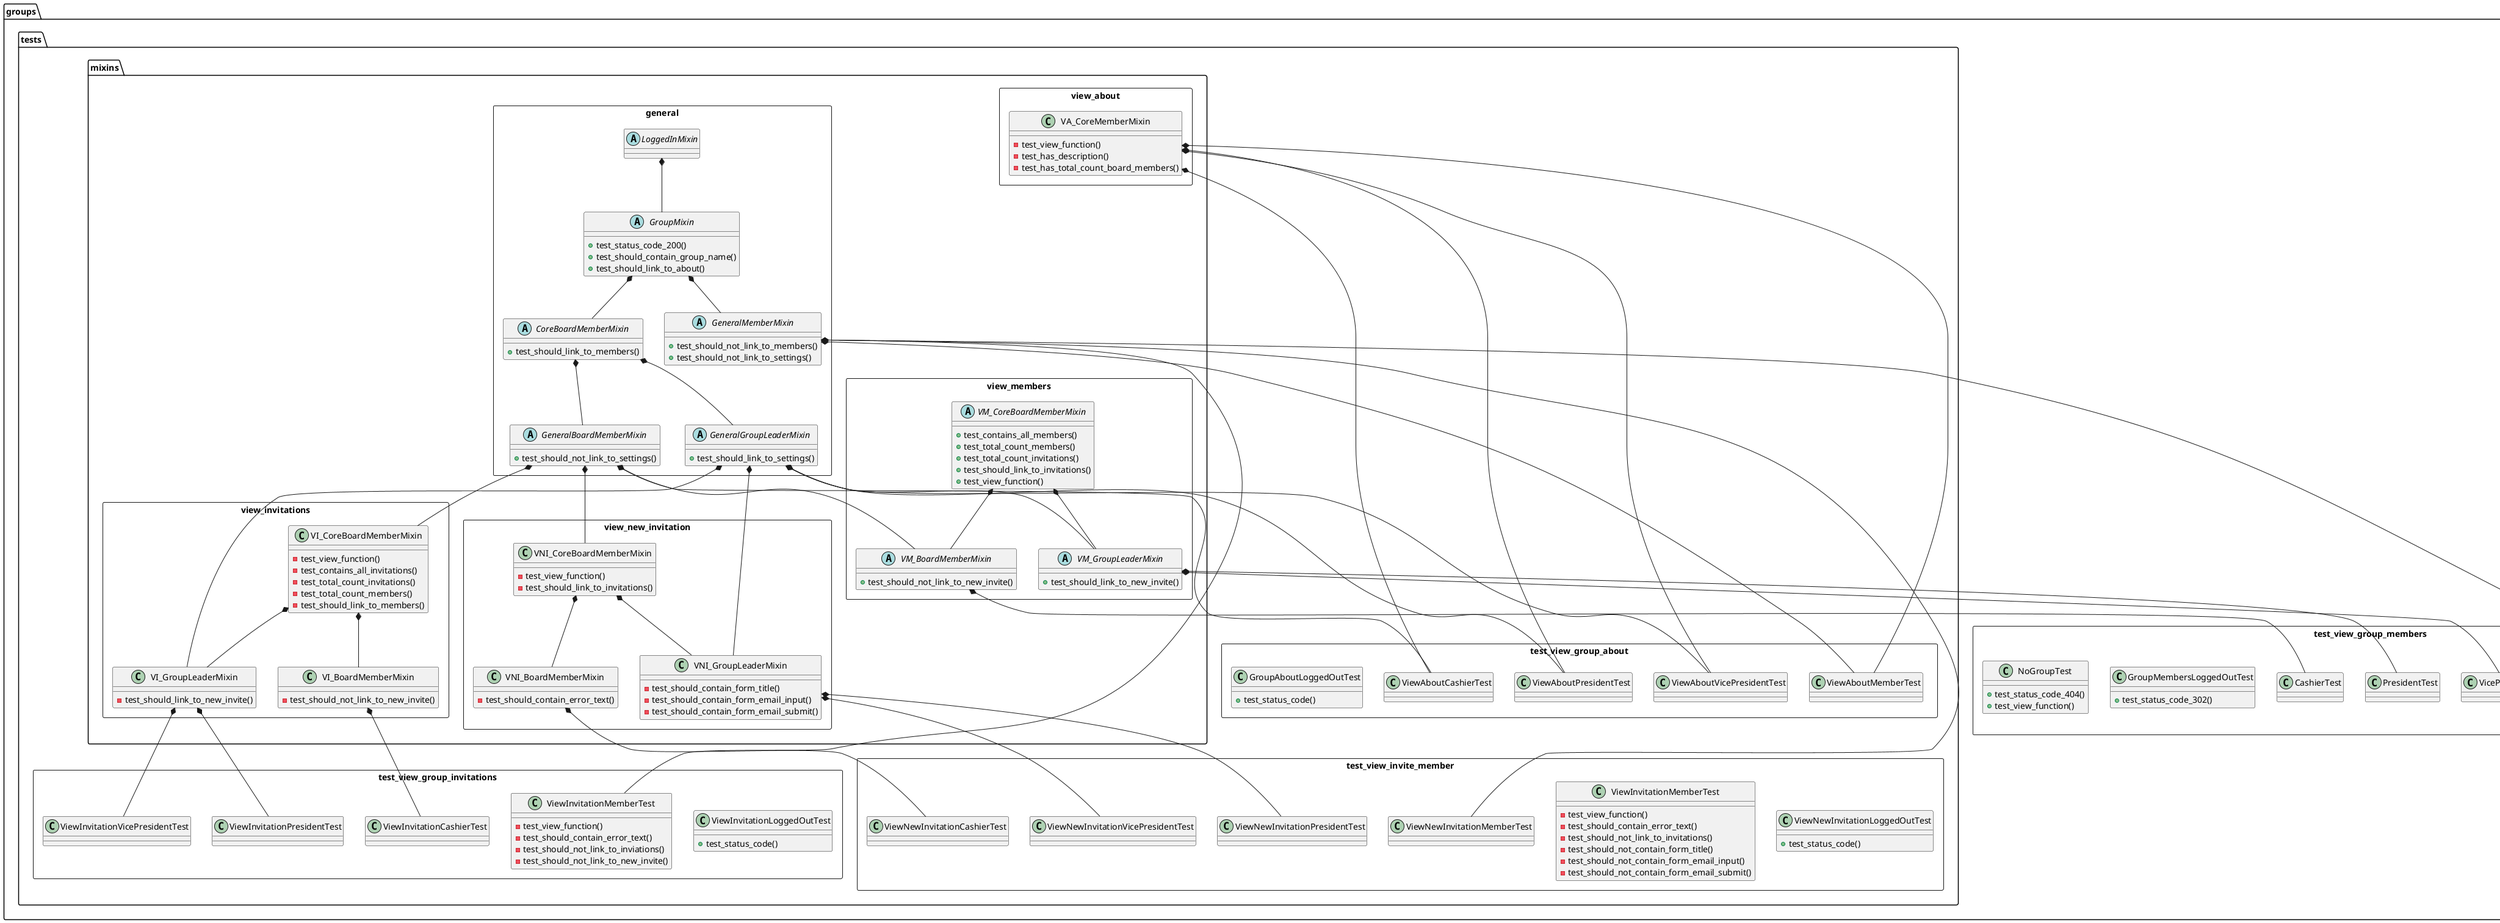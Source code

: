 @startuml

package groups.tests.mixins.general <<Rectangle>> {
  abstract class LoggedInMixin
  abstract class GroupMixin {
    + test_status_code_200()
    + test_should_contain_group_name()
    + test_should_link_to_about()
  }
  abstract class GeneralMemberMixin {
    + test_should_not_link_to_members()
    + test_should_not_link_to_settings()
  }
  abstract class CoreBoardMemberMixin {
    + test_should_link_to_members()
  }
  abstract class GeneralBoardMemberMixin {
    + test_should_not_link_to_settings()
  }
  abstract class GeneralGroupLeaderMixin {
    + test_should_link_to_settings()
  }
}

package Members {

  package groups.tests.mixins.view_members <<Rectangle>> {
    abstract class VM_CoreBoardMemberMixin {
      + test_contains_all_members()
      + test_total_count_members()
      + test_total_count_invitations()
      + test_should_link_to_invitations()
      + test_view_function()
    }
    abstract class VM_BoardMemberMixin {
      + test_should_not_link_to_new_invite()
    }
    abstract class VM_GroupLeaderMixin {
      + test_should_link_to_new_invite()
    }
  }


  package groups.test_view_group_members <<Rectangle>> {
    class MemberTest {
      + test_contains_no_members()
      + test_shoud_contain_members_error_text()
      + test_should_not_link_to_inviations()
      + test_should_not_link_to_new_invite()
    }
    class CashierTest
    class VicePresidentTest
    class PresidentTest
    class GroupMembersLoggedOutTest {
      + test_status_code_302()
    }
    class NoGroupTest {
      + test_status_code_404()
      + test_view_function()
    }
  }

  LoggedInMixin *-- GroupMixin
  GroupMixin *-- CoreBoardMemberMixin
  GroupMixin *-- GeneralMemberMixin
  CoreBoardMemberMixin *-- GeneralBoardMemberMixin
  CoreBoardMemberMixin *-- GeneralGroupLeaderMixin
  VM_CoreBoardMemberMixin *-- VM_BoardMemberMixin
  GeneralBoardMemberMixin *-- VM_BoardMemberMixin
  VM_CoreBoardMemberMixin *-- VM_GroupLeaderMixin
  GeneralGroupLeaderMixin *-- VM_GroupLeaderMixin
  GeneralMemberMixin *-- MemberTest
  VM_BoardMemberMixin *-- CashierTest
  VM_GroupLeaderMixin *-- VicePresidentTest
  VM_GroupLeaderMixin *-- PresidentTest

}

package AboutGroup {
  package groups.tests.mixins.view_about <<Rectangle>> {
    class VA_CoreMemberMixin {
      - test_view_function()
      - test_has_description()
      - test_has_total_count_board_members()
    }
  }


  package groups.tests.test_view_group_about <<Rectangle>> {
    class GroupAboutLoggedOutTest {
      + test_status_code()
    }
    together {
      class ViewAboutMemberTest
      class ViewAboutCashierTest
      class ViewAboutVicePresidentTest
      class ViewAboutPresidentTest
    }

  }

  GeneralMemberMixin *- ViewAboutMemberTest
  VA_CoreMemberMixin *-- ViewAboutMemberTest

  GeneralBoardMemberMixin *--- ViewAboutCashierTest
  VA_CoreMemberMixin *- ViewAboutCashierTest

  GeneralGroupLeaderMixin *-- ViewAboutVicePresidentTest
  VA_CoreMemberMixin *-- ViewAboutVicePresidentTest

  GeneralGroupLeaderMixin *-- ViewAboutPresidentTest
  VA_CoreMemberMixin *-- ViewAboutPresidentTest
}

package Invitations {
  package groups.tests.mixins.view_invitations <<Rectangle>> {
    class VI_CoreBoardMemberMixin {
      - test_view_function()
      - test_contains_all_invitations()
      - test_total_count_invitations()
      - test_total_count_members()
      - test_should_link_to_members()
    }
    class VI_BoardMemberMixin {
      - test_should_not_link_to_new_invite()
    }
    class VI_GroupLeaderMixin {
      - test_should_link_to_new_invite()
    }

    VI_CoreBoardMemberMixin *-- VI_BoardMemberMixin
    VI_CoreBoardMemberMixin *-- VI_GroupLeaderMixin
  }

  package groups.tests.test_view_group_invitations <<Rectangle>> {
    class ViewInvitationLoggedOutTest {
      + test_status_code()
    }

    class ViewInvitationMemberTest {
      - test_view_function()
      - test_should_contain_error_text()
      - test_should_not_link_to_inviations()
      - test_should_not_link_to_new_invite()
    }
    class ViewInvitationCashierTest
    class ViewInvitationVicePresidentTest
    class ViewInvitationPresidentTest

    GeneralMemberMixin *-- ViewInvitationMemberTest
    VI_BoardMemberMixin *-- ViewInvitationCashierTest
    VI_GroupLeaderMixin *-- ViewInvitationVicePresidentTest
    VI_GroupLeaderMixin *-- ViewInvitationPresidentTest
  }

  GeneralBoardMemberMixin *-- VI_CoreBoardMemberMixin
  GeneralGroupLeaderMixin *-- VI_GroupLeaderMixin
}

package NewInvitation {
  package groups.tests.mixins.view_new_invitation <<Rectangle>> {
    class VNI_CoreBoardMemberMixin {
      - test_view_function()
      - test_should_link_to_invitations()
    }
    class VNI_BoardMemberMixin {
      - test_should_contain_error_text()
    }
    class VNI_GroupLeaderMixin {
      - test_should_contain_form_title()
      - test_should_contain_form_email_input()
      - test_should_contain_form_email_submit()
    }

    VNI_CoreBoardMemberMixin *-- VNI_BoardMemberMixin
    VNI_CoreBoardMemberMixin *-- VNI_GroupLeaderMixin
  }

  package groups.tests.test_view_invite_member <<Rectangle>> {
    class ViewNewInvitationLoggedOutTest {
      + test_status_code()
    }

    class ViewInvitationMemberTest {
      - test_view_function()
      - test_should_contain_error_text()
      - test_should_not_link_to_invitations()
      - test_should_not_contain_form_title()
      - test_should_not_contain_form_email_input()
      - test_should_not_contain_form_email_submit()
    }
    class ViewNewInvitationCashierTest
    class ViewNewInvitationVicePresidentTest
    class ViewNewInvitationPresidentTest

    GeneralMemberMixin *-- ViewNewInvitationMemberTest
    VNI_BoardMemberMixin *-- ViewNewInvitationCashierTest
    VNI_GroupLeaderMixin *-- ViewNewInvitationVicePresidentTest
    VNI_GroupLeaderMixin *-- ViewNewInvitationPresidentTest
  }

  GeneralBoardMemberMixin *-- VNI_CoreBoardMemberMixin
  GeneralGroupLeaderMixin *-- VNI_GroupLeaderMixin
}



@enduml
